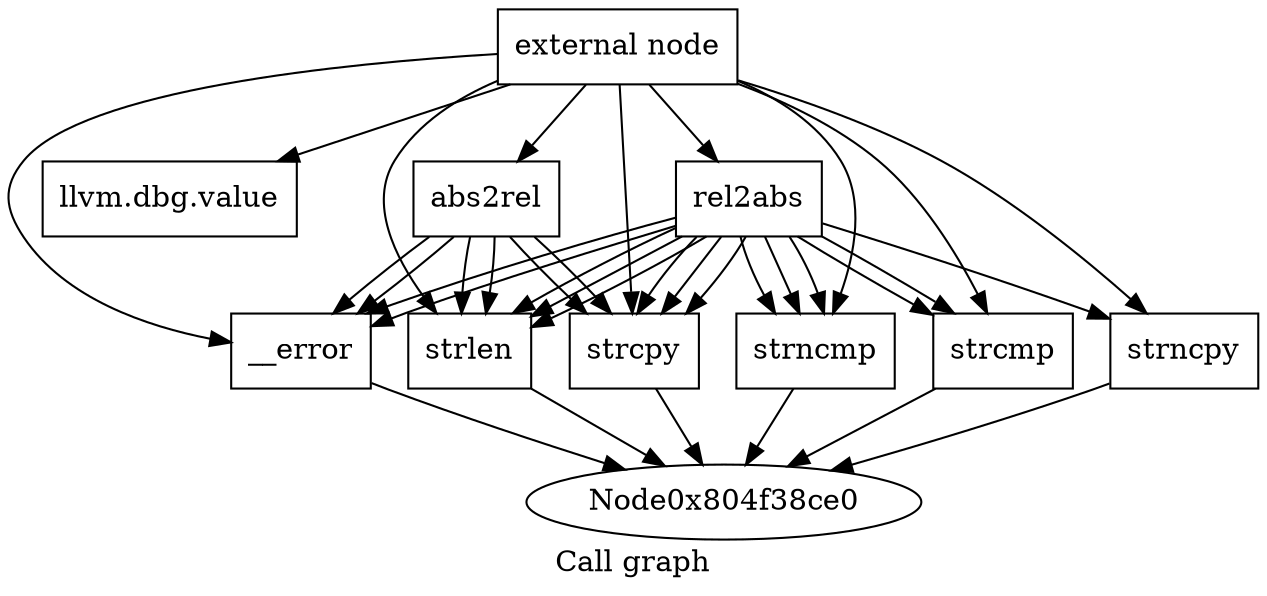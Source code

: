 digraph "Call graph" {
	label="Call graph";

	Node0x804f38cb0 [shape=record,label="{external node}"];
	Node0x804f38cb0 -> Node0x804f38d40;
	Node0x804f38cb0 -> Node0x804f38ec0;
	Node0x804f38cb0 -> Node0x804f38da0;
	Node0x804f38cb0 -> Node0x804f38e00;
	Node0x804f38cb0 -> Node0x804f38e60;
	Node0x804f38cb0 -> Node0x804f38f20;
	Node0x804f38cb0 -> Node0x804f38f80;
	Node0x804f38cb0 -> Node0x804f38fe0;
	Node0x804f38cb0 -> Node0x804f39040;
	Node0x804f38d40 [shape=record,label="{abs2rel}"];
	Node0x804f38d40 -> Node0x804f38da0;
	Node0x804f38d40 -> Node0x804f38e00;
	Node0x804f38d40 -> Node0x804f38e60;
	Node0x804f38d40 -> Node0x804f38da0;
	Node0x804f38d40 -> Node0x804f38e00;
	Node0x804f38d40 -> Node0x804f38e60;
	Node0x804f38ec0 [shape=record,label="{llvm.dbg.value}"];
	Node0x804f38da0 [shape=record,label="{strlen}"];
	Node0x804f38da0 -> Node0x804f38ce0;
	Node0x804f38e00 [shape=record,label="{strcpy}"];
	Node0x804f38e00 -> Node0x804f38ce0;
	Node0x804f38e60 [shape=record,label="{__error}"];
	Node0x804f38e60 -> Node0x804f38ce0;
	Node0x804f38f20 [shape=record,label="{rel2abs}"];
	Node0x804f38f20 -> Node0x804f38da0;
	Node0x804f38f20 -> Node0x804f38e00;
	Node0x804f38f20 -> Node0x804f38e60;
	Node0x804f38f20 -> Node0x804f38da0;
	Node0x804f38f20 -> Node0x804f38f80;
	Node0x804f38f20 -> Node0x804f38f80;
	Node0x804f38f20 -> Node0x804f38e00;
	Node0x804f38f20 -> Node0x804f38fe0;
	Node0x804f38f20 -> Node0x804f38fe0;
	Node0x804f38f20 -> Node0x804f38fe0;
	Node0x804f38f20 -> Node0x804f39040;
	Node0x804f38f20 -> Node0x804f38da0;
	Node0x804f38f20 -> Node0x804f38e00;
	Node0x804f38f20 -> Node0x804f38e60;
	Node0x804f38f80 [shape=record,label="{strcmp}"];
	Node0x804f38f80 -> Node0x804f38ce0;
	Node0x804f38fe0 [shape=record,label="{strncmp}"];
	Node0x804f38fe0 -> Node0x804f38ce0;
	Node0x804f39040 [shape=record,label="{strncpy}"];
	Node0x804f39040 -> Node0x804f38ce0;
}

